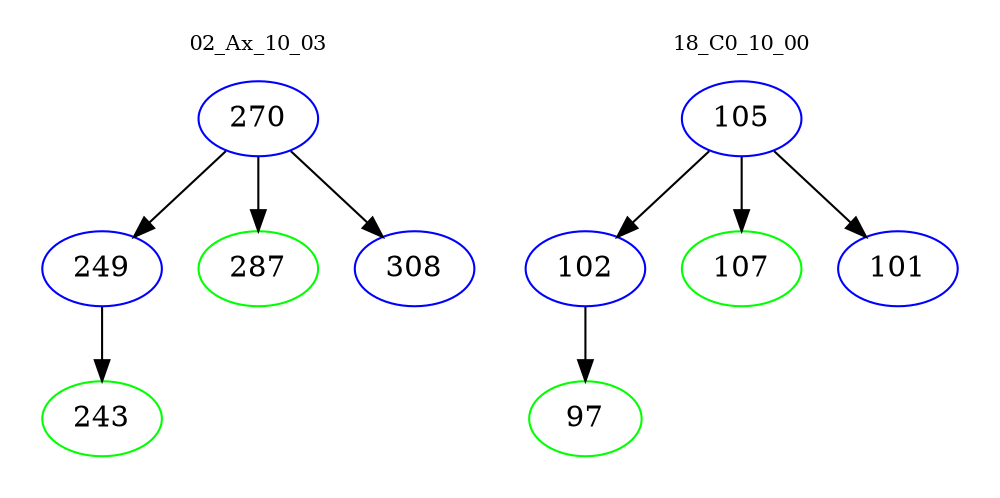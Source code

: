digraph{
subgraph cluster_0 {
color = white
label = "02_Ax_10_03";
fontsize=10;
T0_270 [label="270", color="blue"]
T0_270 -> T0_249 [color="black"]
T0_249 [label="249", color="blue"]
T0_249 -> T0_243 [color="black"]
T0_243 [label="243", color="green"]
T0_270 -> T0_287 [color="black"]
T0_287 [label="287", color="green"]
T0_270 -> T0_308 [color="black"]
T0_308 [label="308", color="blue"]
}
subgraph cluster_1 {
color = white
label = "18_C0_10_00";
fontsize=10;
T1_105 [label="105", color="blue"]
T1_105 -> T1_102 [color="black"]
T1_102 [label="102", color="blue"]
T1_102 -> T1_97 [color="black"]
T1_97 [label="97", color="green"]
T1_105 -> T1_107 [color="black"]
T1_107 [label="107", color="green"]
T1_105 -> T1_101 [color="black"]
T1_101 [label="101", color="blue"]
}
}

